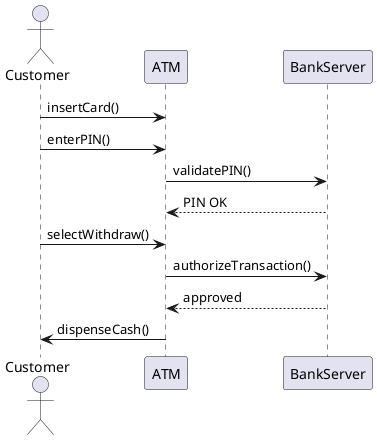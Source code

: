 @startuml ATM_Sequence
actor Customer
participant ATM
participant BankServer

Customer -> ATM : insertCard()
Customer -> ATM : enterPIN()
ATM -> BankServer : validatePIN()
BankServer --> ATM : PIN OK
Customer -> ATM : selectWithdraw()
ATM -> BankServer : authorizeTransaction()
BankServer --> ATM : approved
ATM -> Customer : dispenseCash()
@enduml